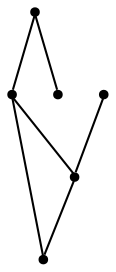 graph {
  node [shape=point,comment="{\"directed\":false,\"doi\":\"10.1007/978-3-319-73915-1_1\",\"figure\":\"2 (3)\"}"]

  v0 [pos="540.2026928175511,361.532310926876"]
  v1 [pos="509.73118664513345,427.5564209496164"]
  v2 [pos="605.3464116753753,325.4341888558358"]
  v3 [pos="609.7471117105763,394.218185198722"]
  v4 [pos="476.39254230713505,394.218185198722"]
  v5 [pos="476.392542307135,460.89465670051084"]

  v0 -- v1 [id="-1",pos="540.2026928175511,361.532310926876 509.73118664513345,427.5564209496164 509.73118664513345,427.5564209496164 509.73118664513345,427.5564209496164"]
  v4 -- v3 [id="-3",pos="476.39254230713505,394.218185198722 609.7471117105763,394.218185198722 609.7471117105763,394.218185198722 609.7471117105763,394.218185198722"]
  v5 -- v4 [id="-6",pos="476.392542307135,460.89465670051084 476.39254230713505,394.218185198722 476.39254230713505,394.218185198722 476.39254230713505,394.218185198722"]
  v1 -- v4 [id="-10",pos="509.73118664513345,427.5564209496164 476.39254230713505,394.218185198722 476.39254230713505,394.218185198722 476.39254230713505,394.218185198722"]
  v1 -- v3 [id="-11",pos="509.73118664513345,427.5564209496164 609.7471117105763,394.218185198722 609.7471117105763,394.218185198722 609.7471117105763,394.218185198722"]
  v0 -- v2 [id="-12",pos="540.2026928175511,361.532310926876 605.3464116753753,325.4341888558358 605.3464116753753,325.4341888558358 605.3464116753753,325.4341888558358"]
}